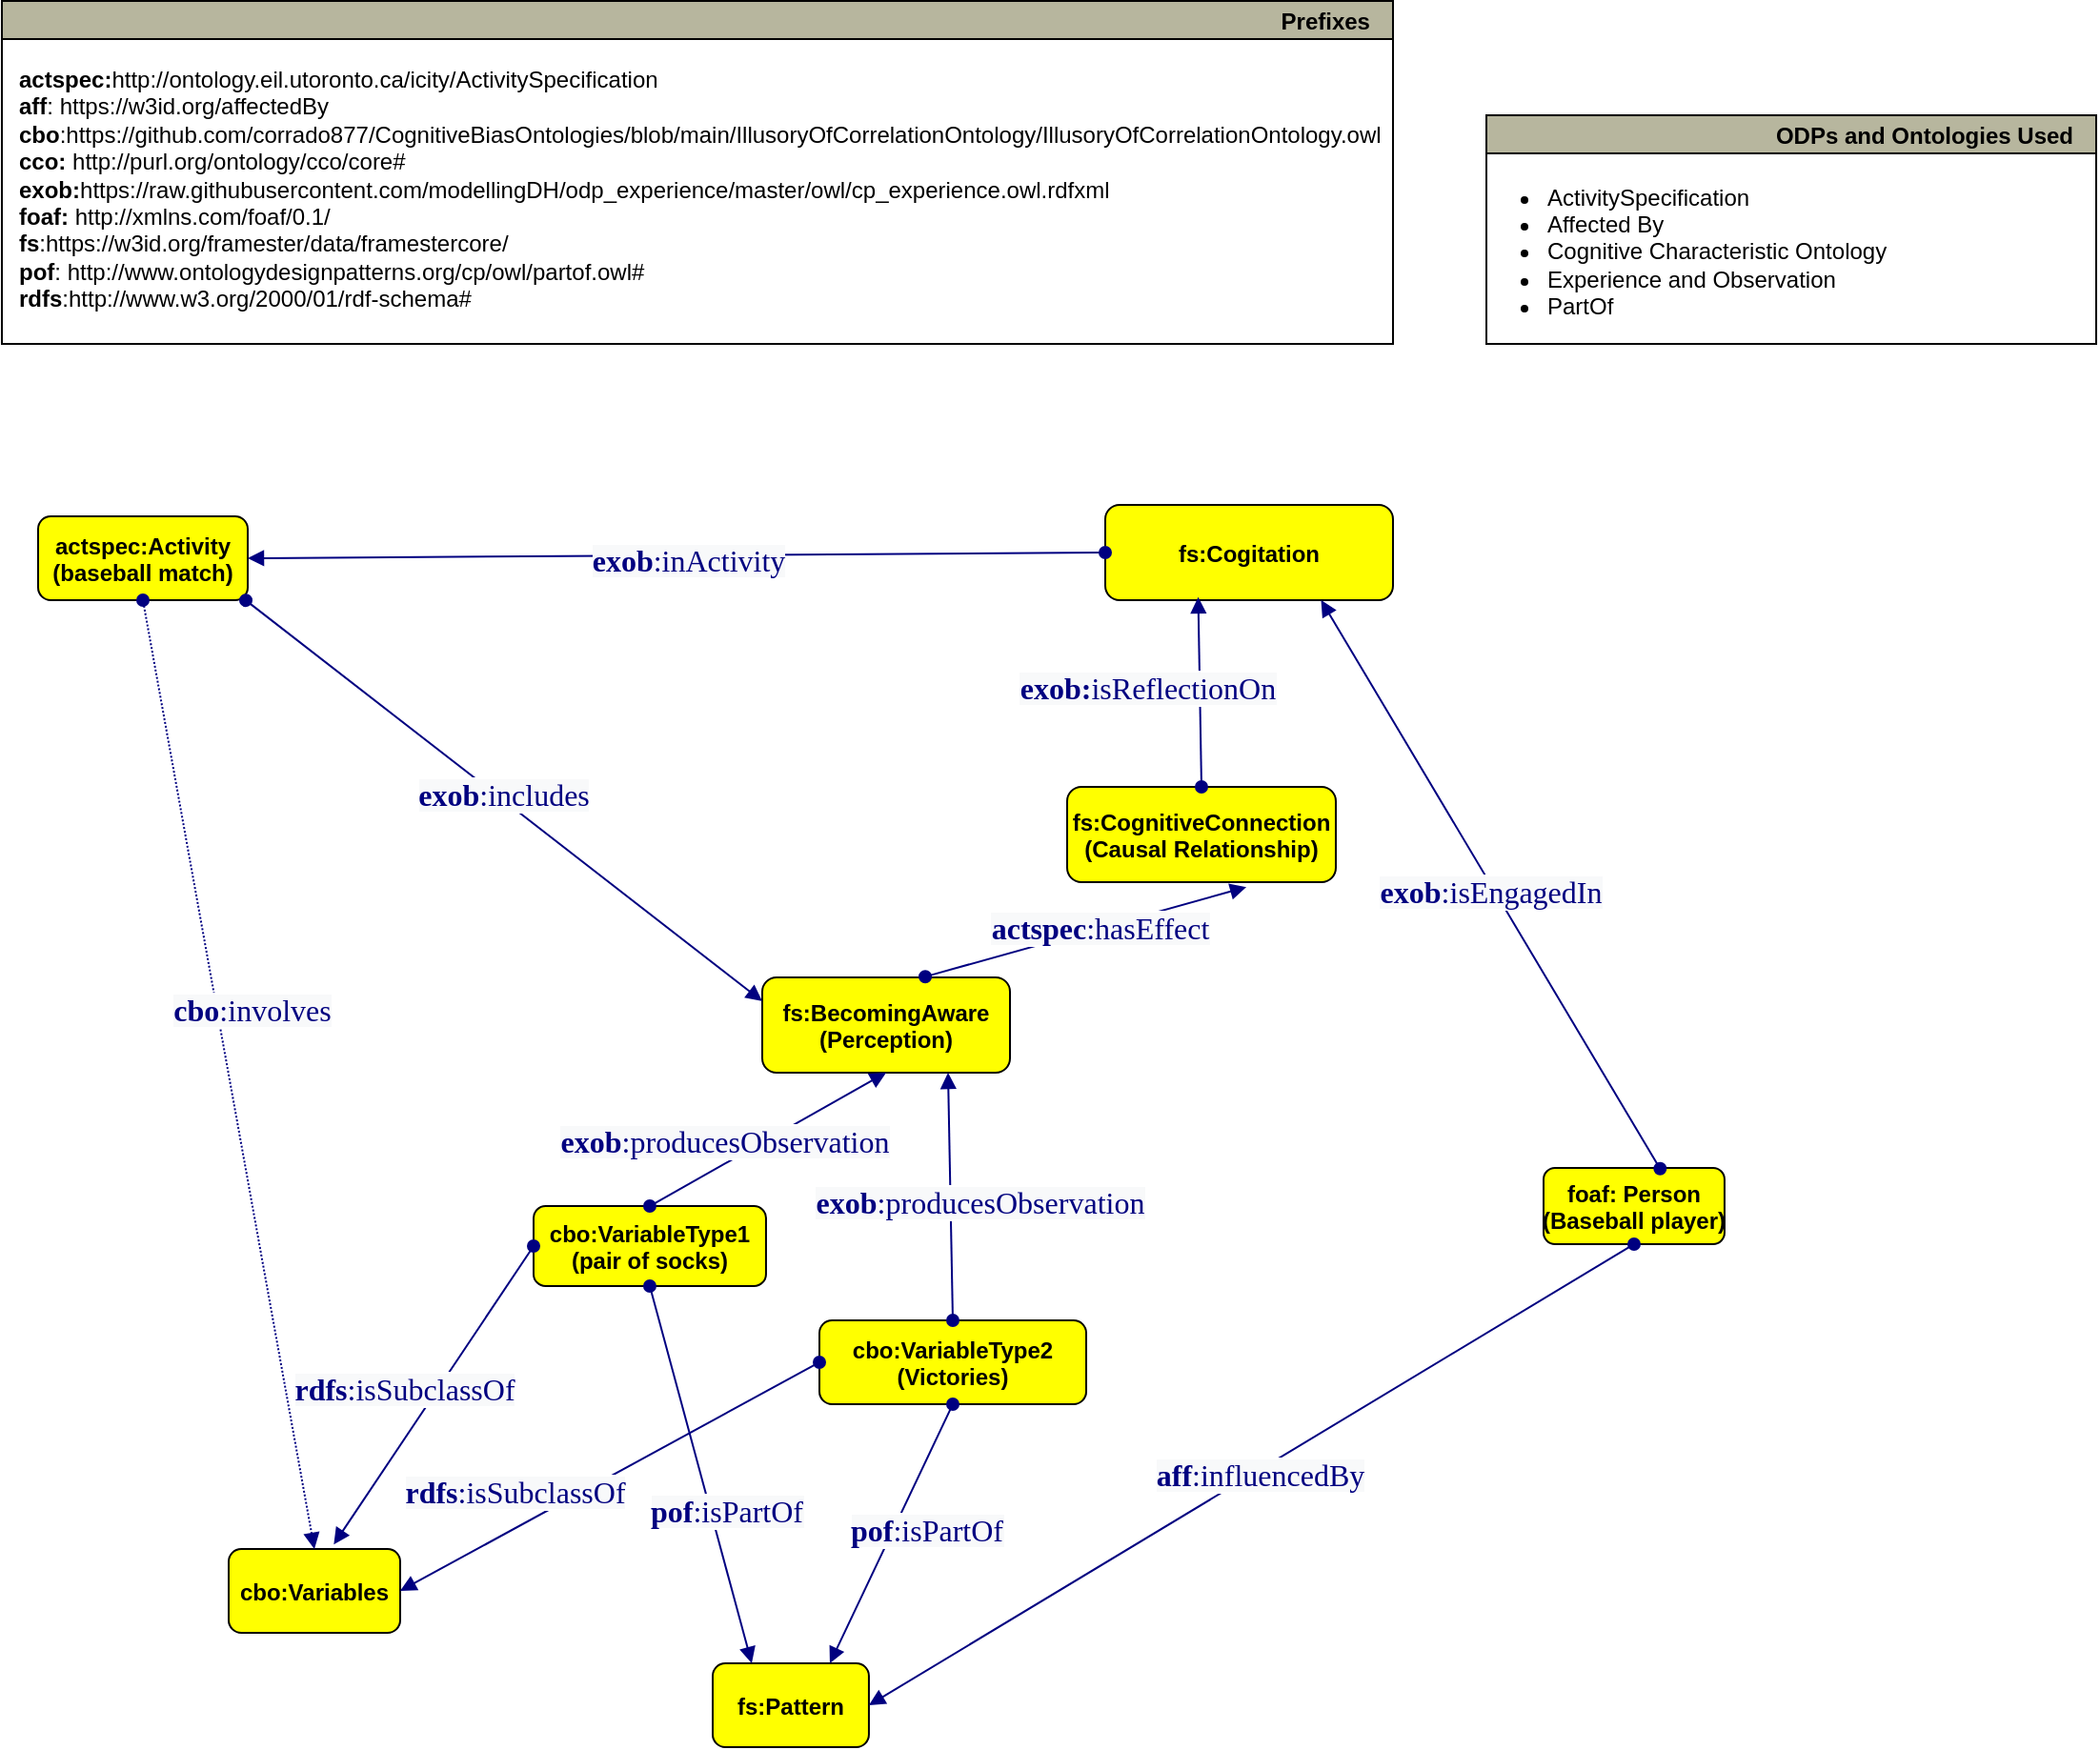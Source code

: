 <mxfile version="23.1.6" type="device" pages="2">
  <diagram name="Page-1" id="-fLFf6VWCrrQARrfAeSI">
    <mxGraphModel dx="1048" dy="-599" grid="1" gridSize="10" guides="1" tooltips="1" connect="1" arrows="1" fold="1" page="1" pageScale="1" pageWidth="827" pageHeight="1169" math="0" shadow="0">
      <root>
        <mxCell id="0" />
        <mxCell id="1" parent="0" />
        <mxCell id="PJ2OHNvS5VbOxw7RyGj3-4" value="foaf: Person&#xa;(Baseball player)" style="graphMlID=n4;shape=rect;rounded=1;arcsize=30;fillColor=#ffff00;strokeColor=#000000;strokeWidth=1.0;fontStyle=1" parent="1" vertex="1">
          <mxGeometry x="850" y="2000" width="94.97" height="40" as="geometry" />
        </mxCell>
        <mxCell id="PJ2OHNvS5VbOxw7RyGj3-5" value="fs:Cogitation" style="graphMlID=n4;shape=rect;rounded=1;arcsize=30;fillColor=#ffff00;strokeColor=#000000;strokeWidth=1.0;fontStyle=1" parent="1" vertex="1">
          <mxGeometry x="620" y="1652" width="150.99" height="50" as="geometry" />
        </mxCell>
        <mxCell id="PJ2OHNvS5VbOxw7RyGj3-9" value="actspec:Activity&#xa;(baseball match)" style="graphMlID=n4;shape=rect;rounded=1;arcsize=30;fillColor=#ffff00;strokeColor=#000000;strokeWidth=1.0;fontStyle=1" parent="1" vertex="1">
          <mxGeometry x="60" y="1658" width="110" height="44" as="geometry" />
        </mxCell>
        <mxCell id="PJ2OHNvS5VbOxw7RyGj3-12" value="cbo:Variables" style="graphMlID=n4;shape=rect;rounded=1;arcsize=30;fillColor=#ffff00;strokeColor=#000000;strokeWidth=1.0;fontStyle=1" parent="1" vertex="1">
          <mxGeometry x="160" y="2200" width="90" height="44" as="geometry" />
        </mxCell>
        <mxCell id="PJ2OHNvS5VbOxw7RyGj3-13" value="cbo:VariableType1&#xa;(pair of socks)" style="graphMlID=n4;shape=rect;rounded=1;arcsize=30;fillColor=#ffff00;strokeColor=#000000;strokeWidth=1.0;fontStyle=1" parent="1" vertex="1">
          <mxGeometry x="320" y="2020" width="121.97" height="42" as="geometry" />
        </mxCell>
        <mxCell id="PJ2OHNvS5VbOxw7RyGj3-27" value="fs:BecomingAware&#xa;(Perception)" style="graphMlID=n4;shape=rect;rounded=1;arcsize=30;fillColor=#ffff00;strokeColor=#000000;strokeWidth=1.0;fontStyle=1" parent="1" vertex="1">
          <mxGeometry x="440" y="1900" width="130" height="50" as="geometry" />
        </mxCell>
        <mxCell id="PJ2OHNvS5VbOxw7RyGj3-28" value="cbo:VariableType2&#xa;(Victories)" style="graphMlID=n4;shape=rect;rounded=1;arcsize=30;fillColor=#ffff00;strokeColor=#000000;strokeWidth=1.0;fontStyle=1" parent="1" vertex="1">
          <mxGeometry x="470" y="2080" width="140" height="44" as="geometry" />
        </mxCell>
        <mxCell id="PJ2OHNvS5VbOxw7RyGj3-43" style="edgeStyle=orthogonalEdgeStyle;rounded=0;orthogonalLoop=1;jettySize=auto;html=1;exitX=0;exitY=0.5;exitDx=0;exitDy=0;exitPerimeter=0;" parent="1" edge="1">
          <mxGeometry relative="1" as="geometry">
            <mxPoint x="460" y="2112" as="sourcePoint" />
            <mxPoint x="460" y="2112" as="targetPoint" />
          </mxGeometry>
        </mxCell>
        <mxCell id="PJ2OHNvS5VbOxw7RyGj3-53" value="fs:Pattern" style="graphMlID=n4;shape=rect;rounded=1;arcsize=30;fillColor=#ffff00;strokeColor=#000000;strokeWidth=1.0;fontStyle=1" parent="1" vertex="1">
          <mxGeometry x="414" y="2260" width="81.968" height="44" as="geometry" />
        </mxCell>
        <mxCell id="PJ2OHNvS5VbOxw7RyGj3-78" value="Prefixes" style="graphMlID=n0;shape=swimlane;startSize=20;fillColor=#b7b69e;strokeColor=#000000;strokeWidth=1.0;align=right;spacingRight=10;fontStyle=1" parent="1" vertex="1">
          <mxGeometry x="40.99" y="1387.5" width="730" height="180" as="geometry">
            <mxRectangle x="-550" y="110" width="100" height="30" as="alternateBounds" />
          </mxGeometry>
        </mxCell>
        <UserObject label="&lt;b style=&quot;border-color: var(--border-color);&quot;&gt;actspec:&lt;/b&gt;&lt;span style=&quot;border-color: var(--border-color);&quot;&gt;http://ontology.eil.utoronto.ca/icity/ActivitySpecification&lt;br&gt;&lt;b&gt;aff&lt;/b&gt;&lt;/span&gt;:&amp;nbsp;https://w3id.org/affectedBy&lt;br&gt;&lt;b&gt;cbo&lt;/b&gt;:https://github.com/corrado877/CognitiveBiasOntologies/blob/main/IllusoryOfCorrelationOntology/IllusoryOfCorrelationOntology.owl&lt;br&gt;&lt;b style=&quot;border-color: var(--border-color);&quot;&gt;cco:&amp;nbsp;&lt;/b&gt;http://purl.org/ontology/cco/core#&lt;br&gt;&lt;b&gt;exob:&lt;/b&gt;https://raw.githubusercontent.com/modellingDH/odp_experience/master/owl/cp_experience.owl.rdfxml&lt;br&gt;&lt;b style=&quot;border-color: var(--border-color);&quot;&gt;foaf:&amp;nbsp;&lt;/b&gt;&lt;span style=&quot;border-color: var(--border-color); background-color: initial;&quot;&gt;http://xmlns.com/foaf/0.1/&lt;br&gt;&lt;b style=&quot;border-color: var(--border-color);&quot;&gt;fs&lt;/b&gt;:https://w3id.org/framester/data/framestercore/&lt;br&gt;&lt;/span&gt;&lt;b style=&quot;border-color: var(--border-color);&quot;&gt;pof&lt;/b&gt;:&amp;nbsp;&lt;span style=&quot;border-color: var(--border-color); background-color: initial;&quot;&gt;http://www.ontologydesignpatterns.org/cp/owl/partof.owl#&lt;/span&gt;&lt;br&gt;&lt;b&gt;rdfs&lt;/b&gt;:http://www.w3.org/2000/01/rdf-schema#" link="http://www.w3.org/2000/01/rdf-schema#" id="PJ2OHNvS5VbOxw7RyGj3-79">
          <mxCell style="text;whiteSpace=wrap;html=1;" parent="PJ2OHNvS5VbOxw7RyGj3-78" vertex="1">
            <mxGeometry x="7.48" y="27.5" width="640" height="170" as="geometry" />
          </mxCell>
        </UserObject>
        <mxCell id="PJ2OHNvS5VbOxw7RyGj3-80" value="ODPs and Ontologies Used" style="graphMlID=n0;shape=swimlane;startSize=20;fillColor=#b7b69e;strokeColor=#000000;strokeWidth=1.0;align=right;spacingRight=10;fontStyle=1" parent="1" vertex="1">
          <mxGeometry x="820" y="1447.5" width="320" height="120" as="geometry" />
        </mxCell>
        <mxCell id="PJ2OHNvS5VbOxw7RyGj3-81" value="&lt;ul&gt;&lt;li style=&quot;border-color: var(--border-color);&quot;&gt;ActivitySpecification&lt;/li&gt;&lt;li&gt;Affected By&lt;/li&gt;&lt;li style=&quot;border-color: var(--border-color);&quot;&gt;Cognitive Characteristic Ontology&lt;/li&gt;&lt;li style=&quot;border-color: var(--border-color);&quot;&gt;Experience and Observation&lt;/li&gt;&lt;li&gt;PartOf&lt;/li&gt;&lt;/ul&gt;" style="text;html=1;strokeColor=none;fillColor=none;align=left;verticalAlign=middle;whiteSpace=wrap;rounded=0;" parent="PJ2OHNvS5VbOxw7RyGj3-80" vertex="1">
          <mxGeometry x="-10" width="270" height="142" as="geometry" />
        </mxCell>
        <mxCell id="ikoWrIgiM3WrPF_DwV5s-2" value="fs:CognitiveConnection&#xa;(Causal Relationship)" style="graphMlID=n4;shape=rect;rounded=1;arcsize=30;fillColor=#ffff00;strokeColor=#000000;strokeWidth=1.0;fontStyle=1" parent="1" vertex="1">
          <mxGeometry x="600" y="1800" width="140.99" height="50" as="geometry" />
        </mxCell>
        <mxCell id="ikoWrIgiM3WrPF_DwV5s-5" value="" style="graphMlID=e0;rounded=0;endArrow=block;strokeColor=#000080;strokeWidth=1.0;startArrow=oval;startFill=1;endFill=1;entryX=0.667;entryY=1.052;entryDx=0;entryDy=0;entryPerimeter=0;exitX=0.658;exitY=-0.008;exitDx=0;exitDy=0;exitPerimeter=0;" parent="1" source="PJ2OHNvS5VbOxw7RyGj3-27" target="ikoWrIgiM3WrPF_DwV5s-2" edge="1">
          <mxGeometry relative="1" as="geometry">
            <mxPoint x="511.99" y="1864.582" as="sourcePoint" />
            <mxPoint x="662.99" y="1864.5" as="targetPoint" />
          </mxGeometry>
        </mxCell>
        <mxCell id="ikoWrIgiM3WrPF_DwV5s-6" value="&lt;span style=&quot;color: rgb(0 , 0 , 128) ; font-family: &amp;quot;dialog&amp;quot; ; font-size: 16px ; background-color: rgb(248 , 249 , 250)&quot;&gt;&lt;b&gt;actspec&lt;/b&gt;:hasEffect&lt;/span&gt;" style="text;html=1;align=center;verticalAlign=middle;resizable=0;points=[];labelBackgroundColor=#ffffff;" parent="ikoWrIgiM3WrPF_DwV5s-5" vertex="1" connectable="0">
          <mxGeometry x="-0.017" y="2" relative="1" as="geometry">
            <mxPoint x="9" y="-1" as="offset" />
          </mxGeometry>
        </mxCell>
        <mxCell id="ikoWrIgiM3WrPF_DwV5s-9" value="" style="graphMlID=e0;rounded=0;endArrow=block;strokeColor=#000080;strokeWidth=1.0;startArrow=oval;startFill=1;endFill=1;exitX=0.5;exitY=0;exitDx=0;exitDy=0;entryX=0.323;entryY=0.968;entryDx=0;entryDy=0;entryPerimeter=0;" parent="1" source="ikoWrIgiM3WrPF_DwV5s-2" target="PJ2OHNvS5VbOxw7RyGj3-5" edge="1">
          <mxGeometry relative="1" as="geometry">
            <mxPoint x="270" y="1770.082" as="sourcePoint" />
            <mxPoint x="420" y="1780" as="targetPoint" />
          </mxGeometry>
        </mxCell>
        <mxCell id="ikoWrIgiM3WrPF_DwV5s-10" value="&lt;span style=&quot;color: rgb(0 , 0 , 128) ; font-family: &amp;quot;dialog&amp;quot; ; font-size: 16px ; background-color: rgb(248 , 249 , 250)&quot;&gt;&lt;b&gt;exob:&lt;/b&gt;isReflectionOn&lt;/span&gt;" style="text;html=1;align=center;verticalAlign=middle;resizable=0;points=[];labelBackgroundColor=#ffffff;" parent="ikoWrIgiM3WrPF_DwV5s-9" vertex="1" connectable="0">
          <mxGeometry x="-0.017" y="2" relative="1" as="geometry">
            <mxPoint x="-26" y="-3" as="offset" />
          </mxGeometry>
        </mxCell>
        <mxCell id="ikoWrIgiM3WrPF_DwV5s-17" value="" style="graphMlID=e0;rounded=0;endArrow=block;strokeColor=#000080;strokeWidth=1.0;startArrow=oval;startFill=1;endFill=1;entryX=1;entryY=0.5;entryDx=0;entryDy=0;exitX=0;exitY=0.5;exitDx=0;exitDy=0;" parent="1" source="PJ2OHNvS5VbOxw7RyGj3-5" target="PJ2OHNvS5VbOxw7RyGj3-9" edge="1">
          <mxGeometry relative="1" as="geometry">
            <mxPoint x="190" y="1590.082" as="sourcePoint" />
            <mxPoint x="341" y="1590" as="targetPoint" />
          </mxGeometry>
        </mxCell>
        <mxCell id="ikoWrIgiM3WrPF_DwV5s-18" value="&lt;span style=&quot;color: rgb(0 , 0 , 128) ; font-family: &amp;quot;dialog&amp;quot; ; font-size: 16px ; background-color: rgb(248 , 249 , 250)&quot;&gt;&lt;b&gt;exob&lt;/b&gt;:inActivity&lt;/span&gt;" style="text;html=1;align=center;verticalAlign=middle;resizable=0;points=[];labelBackgroundColor=#ffffff;rotation=0;" parent="ikoWrIgiM3WrPF_DwV5s-17" vertex="1" connectable="0">
          <mxGeometry x="-0.017" y="2" relative="1" as="geometry">
            <mxPoint x="2" as="offset" />
          </mxGeometry>
        </mxCell>
        <mxCell id="ikoWrIgiM3WrPF_DwV5s-25" value="" style="graphMlID=e0;rounded=0;endArrow=block;strokeColor=#000080;strokeWidth=1.0;startArrow=oval;startFill=1;endFill=1;entryX=0;entryY=0.25;entryDx=0;entryDy=0;" parent="1" target="PJ2OHNvS5VbOxw7RyGj3-27" edge="1">
          <mxGeometry relative="1" as="geometry">
            <mxPoint x="169" y="1702.082" as="sourcePoint" />
            <mxPoint x="320" y="1702" as="targetPoint" />
          </mxGeometry>
        </mxCell>
        <mxCell id="ikoWrIgiM3WrPF_DwV5s-26" value="&lt;font face=&quot;dialog&quot; color=&quot;#000080&quot;&gt;&lt;span style=&quot;font-size: 16px; background-color: rgb(248, 249, 250);&quot;&gt;&lt;b&gt;exob&lt;/b&gt;:includes&lt;/span&gt;&lt;/font&gt;" style="text;html=1;align=center;verticalAlign=middle;resizable=0;points=[];labelBackgroundColor=#ffffff;" parent="ikoWrIgiM3WrPF_DwV5s-25" vertex="1" connectable="0">
          <mxGeometry x="-0.017" y="2" relative="1" as="geometry">
            <mxPoint as="offset" />
          </mxGeometry>
        </mxCell>
        <mxCell id="ikoWrIgiM3WrPF_DwV5s-28" value="" style="graphMlID=e5;rounded=0;endArrow=block;strokeColor=#000080;dashed=1;dashPattern=1 1;strokeWidth=1.0;startArrow=oval;startFill=1;endFill=1;exitX=0.5;exitY=1;exitDx=0;exitDy=0;entryX=0.5;entryY=0;entryDx=0;entryDy=0;" parent="1" source="PJ2OHNvS5VbOxw7RyGj3-9" target="PJ2OHNvS5VbOxw7RyGj3-12" edge="1">
          <mxGeometry relative="1" as="geometry">
            <mxPoint x="10" y="1860" as="sourcePoint" />
            <mxPoint x="286" y="1860" as="targetPoint" />
          </mxGeometry>
        </mxCell>
        <mxCell id="ikoWrIgiM3WrPF_DwV5s-29" value="&lt;span style=&quot;color: rgb(0 , 0 , 128) ; font-family: &amp;quot;dialog&amp;quot; ; font-size: 16px ; background-color: rgb(248 , 249 , 250)&quot;&gt;&lt;b&gt;cbo&lt;/b&gt;:involves&lt;/span&gt;" style="text;html=1;align=center;verticalAlign=middle;resizable=0;points=[];labelBackgroundColor=#ffffff;" parent="ikoWrIgiM3WrPF_DwV5s-28" vertex="1" connectable="0">
          <mxGeometry x="-0.138" y="-3" relative="1" as="geometry">
            <mxPoint x="21" as="offset" />
          </mxGeometry>
        </mxCell>
        <mxCell id="ikoWrIgiM3WrPF_DwV5s-32" value="" style="graphMlID=e0;rounded=0;endArrow=block;strokeColor=#000080;strokeWidth=1.0;startArrow=oval;startFill=1;endFill=1;entryX=0.5;entryY=1;entryDx=0;entryDy=0;exitX=0.5;exitY=0;exitDx=0;exitDy=0;" parent="1" source="PJ2OHNvS5VbOxw7RyGj3-13" target="PJ2OHNvS5VbOxw7RyGj3-27" edge="1">
          <mxGeometry relative="1" as="geometry">
            <mxPoint x="-190" y="2120.082" as="sourcePoint" />
            <mxPoint x="60" y="2120" as="targetPoint" />
          </mxGeometry>
        </mxCell>
        <mxCell id="ikoWrIgiM3WrPF_DwV5s-33" value="&lt;span style=&quot;color: rgb(0 , 0 , 128) ; font-family: &amp;quot;dialog&amp;quot; ; font-size: 16px ; background-color: rgb(248 , 249 , 250)&quot;&gt;&lt;b&gt;exob&lt;/b&gt;:producesObservation&lt;/span&gt;" style="text;html=1;align=center;verticalAlign=middle;resizable=0;points=[];labelBackgroundColor=#ffffff;" parent="ikoWrIgiM3WrPF_DwV5s-32" vertex="1" connectable="0">
          <mxGeometry x="-0.017" y="2" relative="1" as="geometry">
            <mxPoint x="-21" y="2" as="offset" />
          </mxGeometry>
        </mxCell>
        <mxCell id="ikoWrIgiM3WrPF_DwV5s-34" value="" style="graphMlID=e0;rounded=0;endArrow=block;strokeColor=#000080;strokeWidth=1.0;startArrow=oval;startFill=1;endFill=1;entryX=0.75;entryY=1;entryDx=0;entryDy=0;exitX=0.5;exitY=0;exitDx=0;exitDy=0;" parent="1" source="PJ2OHNvS5VbOxw7RyGj3-28" target="PJ2OHNvS5VbOxw7RyGj3-27" edge="1">
          <mxGeometry relative="1" as="geometry">
            <mxPoint x="580" y="1950" as="sourcePoint" />
            <mxPoint x="655" y="1822" as="targetPoint" />
          </mxGeometry>
        </mxCell>
        <mxCell id="ikoWrIgiM3WrPF_DwV5s-35" value="&lt;span style=&quot;color: rgb(0 , 0 , 128) ; font-family: &amp;quot;dialog&amp;quot; ; font-size: 16px ; background-color: rgb(248 , 249 , 250)&quot;&gt;&lt;b&gt;exob&lt;/b&gt;:producesObservation&lt;/span&gt;" style="text;html=1;align=center;verticalAlign=middle;resizable=0;points=[];labelBackgroundColor=#ffffff;" parent="ikoWrIgiM3WrPF_DwV5s-34" vertex="1" connectable="0">
          <mxGeometry x="-0.017" y="2" relative="1" as="geometry">
            <mxPoint x="17" y="2" as="offset" />
          </mxGeometry>
        </mxCell>
        <mxCell id="ikoWrIgiM3WrPF_DwV5s-36" value="" style="graphMlID=e0;rounded=0;endArrow=block;strokeColor=#000080;strokeWidth=1.0;startArrow=oval;startFill=1;endFill=1;entryX=0.613;entryY=-0.055;entryDx=0;entryDy=0;exitX=0;exitY=0.5;exitDx=0;exitDy=0;entryPerimeter=0;" parent="1" source="PJ2OHNvS5VbOxw7RyGj3-13" target="PJ2OHNvS5VbOxw7RyGj3-12" edge="1">
          <mxGeometry relative="1" as="geometry">
            <mxPoint x="392.384" y="2062.396" as="sourcePoint" />
            <mxPoint x="240.0" y="2100" as="targetPoint" />
          </mxGeometry>
        </mxCell>
        <mxCell id="ikoWrIgiM3WrPF_DwV5s-37" value="&lt;span style=&quot;color: rgb(0 , 0 , 128) ; font-family: &amp;quot;dialog&amp;quot; ; font-size: 16px ; background-color: rgb(248 , 249 , 250)&quot;&gt;&lt;b&gt;rdfs&lt;/b&gt;:isSubclassOf&lt;/span&gt;" style="text;html=1;align=center;verticalAlign=middle;resizable=0;points=[];labelBackgroundColor=#ffffff;" parent="ikoWrIgiM3WrPF_DwV5s-36" vertex="1" connectable="0">
          <mxGeometry x="-0.017" y="2" relative="1" as="geometry">
            <mxPoint x="-18" y="-3" as="offset" />
          </mxGeometry>
        </mxCell>
        <mxCell id="ikoWrIgiM3WrPF_DwV5s-40" value="" style="graphMlID=e0;rounded=0;endArrow=block;strokeColor=#000080;strokeWidth=1.0;startArrow=oval;startFill=1;endFill=1;exitX=0;exitY=0.5;exitDx=0;exitDy=0;entryX=1;entryY=0.5;entryDx=0;entryDy=0;" parent="1" source="PJ2OHNvS5VbOxw7RyGj3-28" target="PJ2OHNvS5VbOxw7RyGj3-12" edge="1">
          <mxGeometry relative="1" as="geometry">
            <mxPoint x="130" y="2200" as="sourcePoint" />
            <mxPoint x="250" y="2130" as="targetPoint" />
          </mxGeometry>
        </mxCell>
        <mxCell id="ikoWrIgiM3WrPF_DwV5s-41" value="&lt;span style=&quot;color: rgb(0 , 0 , 128) ; font-family: &amp;quot;dialog&amp;quot; ; font-size: 16px ; background-color: rgb(248 , 249 , 250)&quot;&gt;&lt;b&gt;rdfs&lt;/b&gt;:isSubclassOf&lt;/span&gt;" style="text;html=1;align=center;verticalAlign=middle;resizable=0;points=[];labelBackgroundColor=#ffffff;" parent="ikoWrIgiM3WrPF_DwV5s-40" vertex="1" connectable="0">
          <mxGeometry x="-0.017" y="2" relative="1" as="geometry">
            <mxPoint x="-53" y="7" as="offset" />
          </mxGeometry>
        </mxCell>
        <mxCell id="ikoWrIgiM3WrPF_DwV5s-42" value="" style="graphMlID=e0;rounded=0;endArrow=block;strokeColor=#000080;strokeWidth=1.0;startArrow=oval;startFill=1;endFill=1;exitX=0.5;exitY=1;exitDx=0;exitDy=0;entryX=0.25;entryY=0;entryDx=0;entryDy=0;" parent="1" source="PJ2OHNvS5VbOxw7RyGj3-13" target="PJ2OHNvS5VbOxw7RyGj3-53" edge="1">
          <mxGeometry relative="1" as="geometry">
            <mxPoint x="130" y="2150.082" as="sourcePoint" />
            <mxPoint x="281" y="2150" as="targetPoint" />
          </mxGeometry>
        </mxCell>
        <mxCell id="ikoWrIgiM3WrPF_DwV5s-43" value="&lt;span style=&quot;color: rgb(0 , 0 , 128) ; font-family: &amp;quot;dialog&amp;quot; ; font-size: 16px ; background-color: rgb(248 , 249 , 250)&quot;&gt;&lt;b&gt;pof&lt;/b&gt;:isPartOf&lt;/span&gt;" style="text;html=1;align=center;verticalAlign=middle;resizable=0;points=[];labelBackgroundColor=#ffffff;" parent="ikoWrIgiM3WrPF_DwV5s-42" vertex="1" connectable="0">
          <mxGeometry x="-0.017" y="2" relative="1" as="geometry">
            <mxPoint x="11" y="21" as="offset" />
          </mxGeometry>
        </mxCell>
        <mxCell id="ikoWrIgiM3WrPF_DwV5s-44" value="" style="graphMlID=e0;rounded=0;endArrow=block;strokeColor=#000080;strokeWidth=1.0;startArrow=oval;startFill=1;endFill=1;exitX=0.5;exitY=1;exitDx=0;exitDy=0;entryX=0.75;entryY=0;entryDx=0;entryDy=0;" parent="1" source="PJ2OHNvS5VbOxw7RyGj3-28" target="PJ2OHNvS5VbOxw7RyGj3-53" edge="1">
          <mxGeometry relative="1" as="geometry">
            <mxPoint x="490" y="2110.082" as="sourcePoint" />
            <mxPoint x="641" y="2110" as="targetPoint" />
          </mxGeometry>
        </mxCell>
        <mxCell id="ikoWrIgiM3WrPF_DwV5s-45" value="&lt;span style=&quot;color: rgb(0 , 0 , 128) ; font-family: &amp;quot;dialog&amp;quot; ; font-size: 16px ; background-color: rgb(248 , 249 , 250)&quot;&gt;&lt;b&gt;pof&lt;/b&gt;:isPartOf&lt;/span&gt;" style="text;html=1;align=center;verticalAlign=middle;resizable=0;points=[];labelBackgroundColor=#ffffff;" parent="ikoWrIgiM3WrPF_DwV5s-44" vertex="1" connectable="0">
          <mxGeometry x="-0.017" y="2" relative="1" as="geometry">
            <mxPoint x="16" y="-2" as="offset" />
          </mxGeometry>
        </mxCell>
        <mxCell id="ikoWrIgiM3WrPF_DwV5s-50" value="" style="graphMlID=e0;rounded=0;endArrow=block;strokeColor=#000080;strokeWidth=1.0;startArrow=oval;startFill=1;endFill=1;exitX=0.5;exitY=1;exitDx=0;exitDy=0;entryX=1;entryY=0.5;entryDx=0;entryDy=0;" parent="1" source="PJ2OHNvS5VbOxw7RyGj3-4" target="PJ2OHNvS5VbOxw7RyGj3-53" edge="1">
          <mxGeometry relative="1" as="geometry">
            <mxPoint x="660" y="2110.082" as="sourcePoint" />
            <mxPoint x="811" y="2110" as="targetPoint" />
          </mxGeometry>
        </mxCell>
        <mxCell id="ikoWrIgiM3WrPF_DwV5s-51" value="&lt;span style=&quot;color: rgb(0 , 0 , 128) ; font-family: &amp;quot;dialog&amp;quot; ; font-size: 16px ; background-color: rgb(248 , 249 , 250)&quot;&gt;&lt;b&gt;aff&lt;/b&gt;:influencedBy&lt;/span&gt;" style="text;html=1;align=center;verticalAlign=middle;resizable=0;points=[];labelBackgroundColor=#ffffff;" parent="ikoWrIgiM3WrPF_DwV5s-50" vertex="1" connectable="0">
          <mxGeometry x="-0.017" y="2" relative="1" as="geometry">
            <mxPoint as="offset" />
          </mxGeometry>
        </mxCell>
        <mxCell id="awCOGKKLa5WKDD97ksCb-4" value="" style="graphMlID=e0;rounded=0;endArrow=block;strokeColor=#000080;strokeWidth=1.0;startArrow=oval;startFill=1;endFill=1;exitX=0.644;exitY=0.01;exitDx=0;exitDy=0;exitPerimeter=0;entryX=0.75;entryY=1;entryDx=0;entryDy=0;" edge="1" parent="1" source="PJ2OHNvS5VbOxw7RyGj3-4" target="PJ2OHNvS5VbOxw7RyGj3-5">
          <mxGeometry relative="1" as="geometry">
            <mxPoint x="809.5" y="1840.082" as="sourcePoint" />
            <mxPoint x="960.5" y="1840" as="targetPoint" />
          </mxGeometry>
        </mxCell>
        <mxCell id="awCOGKKLa5WKDD97ksCb-5" value="&lt;span style=&quot;color: rgb(0 , 0 , 128) ; font-family: &amp;quot;dialog&amp;quot; ; font-size: 16px ; background-color: rgb(248 , 249 , 250)&quot;&gt;&lt;b&gt;exob&lt;/b&gt;:isEngagedIn&lt;/span&gt;" style="text;html=1;align=center;verticalAlign=middle;resizable=0;points=[];labelBackgroundColor=#ffffff;" vertex="1" connectable="0" parent="awCOGKKLa5WKDD97ksCb-4">
          <mxGeometry x="-0.017" y="2" relative="1" as="geometry">
            <mxPoint as="offset" />
          </mxGeometry>
        </mxCell>
      </root>
    </mxGraphModel>
  </diagram>
  <diagram id="-3Zt9A3ZeCrZTxAkQaS9" name="Page-2">
    <mxGraphModel dx="1050" dy="569" grid="1" gridSize="10" guides="1" tooltips="1" connect="1" arrows="1" fold="1" page="1" pageScale="1" pageWidth="827" pageHeight="1169" math="0" shadow="0">
      <root>
        <mxCell id="0" />
        <mxCell id="1" parent="0" />
        <mxCell id="D8hbgi8-UUDIC6GnHbRW-1" style="edgeStyle=orthogonalEdgeStyle;rounded=0;orthogonalLoop=1;jettySize=auto;html=1;exitX=0;exitY=1;exitDx=0;exitDy=0;" edge="1" parent="1" source="D8hbgi8-UUDIC6GnHbRW-3" target="D8hbgi8-UUDIC6GnHbRW-13">
          <mxGeometry relative="1" as="geometry" />
        </mxCell>
        <mxCell id="D8hbgi8-UUDIC6GnHbRW-2" value="&lt;b&gt;rdfs&lt;/b&gt;:sublcalssOf" style="edgeLabel;html=1;align=center;verticalAlign=middle;resizable=0;points=[];" vertex="1" connectable="0" parent="D8hbgi8-UUDIC6GnHbRW-1">
          <mxGeometry x="-0.051" relative="1" as="geometry">
            <mxPoint as="offset" />
          </mxGeometry>
        </mxCell>
        <mxCell id="D8hbgi8-UUDIC6GnHbRW-3" value="cnc:Variable(s)" style="graphMlID=n4;shape=rect;rounded=1;arcsize=30;fillColor=#ffff00;strokeColor=#000000;strokeWidth=1.0;fontStyle=1" vertex="1" parent="1">
          <mxGeometry x="610" y="270" width="91.97" height="44" as="geometry" />
        </mxCell>
        <mxCell id="D8hbgi8-UUDIC6GnHbRW-4" style="edgeStyle=orthogonalEdgeStyle;rounded=0;orthogonalLoop=1;jettySize=auto;html=1;entryX=0.5;entryY=1;entryDx=0;entryDy=0;" edge="1" parent="1" source="D8hbgi8-UUDIC6GnHbRW-8" target="D8hbgi8-UUDIC6GnHbRW-21">
          <mxGeometry relative="1" as="geometry" />
        </mxCell>
        <mxCell id="D8hbgi8-UUDIC6GnHbRW-5" value="&lt;b&gt;cco&lt;/b&gt;:has_belief" style="edgeLabel;html=1;align=center;verticalAlign=middle;resizable=0;points=[];" vertex="1" connectable="0" parent="D8hbgi8-UUDIC6GnHbRW-4">
          <mxGeometry x="-0.118" y="1" relative="1" as="geometry">
            <mxPoint as="offset" />
          </mxGeometry>
        </mxCell>
        <mxCell id="D8hbgi8-UUDIC6GnHbRW-6" style="edgeStyle=orthogonalEdgeStyle;rounded=0;orthogonalLoop=1;jettySize=auto;html=1;exitX=1;exitY=0.5;exitDx=0;exitDy=0;entryX=0.5;entryY=1;entryDx=0;entryDy=0;" edge="1" parent="1" source="D8hbgi8-UUDIC6GnHbRW-8" target="D8hbgi8-UUDIC6GnHbRW-16">
          <mxGeometry relative="1" as="geometry" />
        </mxCell>
        <mxCell id="D8hbgi8-UUDIC6GnHbRW-7" value="&lt;b style=&quot;border-color: var(--border-color);&quot;&gt;ioc&lt;/b&gt;:has_perception" style="edgeLabel;html=1;align=center;verticalAlign=middle;resizable=0;points=[];" vertex="1" connectable="0" parent="D8hbgi8-UUDIC6GnHbRW-6">
          <mxGeometry x="0.112" y="-1" relative="1" as="geometry">
            <mxPoint as="offset" />
          </mxGeometry>
        </mxCell>
        <mxCell id="D8hbgi8-UUDIC6GnHbRW-8" value="foaf: Person&#xa;(Baseball Player)" style="graphMlID=n4;shape=rect;rounded=1;arcsize=30;fillColor=#ffff00;strokeColor=#000000;strokeWidth=1.0;fontStyle=1" vertex="1" parent="1">
          <mxGeometry x="588.01" y="780" width="94.97" height="40" as="geometry" />
        </mxCell>
        <mxCell id="D8hbgi8-UUDIC6GnHbRW-9" style="edgeStyle=orthogonalEdgeStyle;rounded=0;orthogonalLoop=1;jettySize=auto;html=1;exitX=0.25;exitY=0;exitDx=0;exitDy=0;entryX=0.75;entryY=1;entryDx=0;entryDy=0;" edge="1" parent="1" source="D8hbgi8-UUDIC6GnHbRW-21" target="D8hbgi8-UUDIC6GnHbRW-13">
          <mxGeometry relative="1" as="geometry" />
        </mxCell>
        <mxCell id="D8hbgi8-UUDIC6GnHbRW-10" value="&lt;b style=&quot;border-color: var(--border-color);&quot;&gt;rel:&lt;/b&gt;involves" style="edgeLabel;html=1;align=center;verticalAlign=middle;resizable=0;points=[];" vertex="1" connectable="0" parent="D8hbgi8-UUDIC6GnHbRW-9">
          <mxGeometry x="-0.117" y="4" relative="1" as="geometry">
            <mxPoint x="-13" as="offset" />
          </mxGeometry>
        </mxCell>
        <mxCell id="D8hbgi8-UUDIC6GnHbRW-11" style="edgeStyle=orthogonalEdgeStyle;rounded=0;orthogonalLoop=1;jettySize=auto;html=1;exitX=0;exitY=0.5;exitDx=0;exitDy=0;entryX=0;entryY=0.75;entryDx=0;entryDy=0;" edge="1" parent="1" source="D8hbgi8-UUDIC6GnHbRW-13" target="D8hbgi8-UUDIC6GnHbRW-24">
          <mxGeometry relative="1" as="geometry" />
        </mxCell>
        <mxCell id="D8hbgi8-UUDIC6GnHbRW-12" value="&lt;b style=&quot;border-color: var(--border-color); background-color: rgb(251, 251, 251);&quot;&gt;pof:&lt;/b&gt;isPartOf" style="edgeLabel;html=1;align=center;verticalAlign=middle;resizable=0;points=[];" vertex="1" connectable="0" parent="D8hbgi8-UUDIC6GnHbRW-11">
          <mxGeometry x="-0.224" y="1" relative="1" as="geometry">
            <mxPoint as="offset" />
          </mxGeometry>
        </mxCell>
        <mxCell id="D8hbgi8-UUDIC6GnHbRW-13" value="cnc:Var_type_1" style="graphMlID=n4;shape=rect;rounded=1;arcsize=30;fillColor=#ffff00;strokeColor=#000000;strokeWidth=1.0;fontStyle=1" vertex="1" parent="1">
          <mxGeometry x="450" y="440" width="91.97" height="44" as="geometry" />
        </mxCell>
        <mxCell id="D8hbgi8-UUDIC6GnHbRW-14" style="edgeStyle=orthogonalEdgeStyle;rounded=0;orthogonalLoop=1;jettySize=auto;html=1;exitX=1;exitY=0.5;exitDx=0;exitDy=0;entryX=1;entryY=0.75;entryDx=0;entryDy=0;" edge="1" parent="1" source="D8hbgi8-UUDIC6GnHbRW-16" target="D8hbgi8-UUDIC6GnHbRW-24">
          <mxGeometry relative="1" as="geometry" />
        </mxCell>
        <mxCell id="D8hbgi8-UUDIC6GnHbRW-15" value="&lt;b style=&quot;border-color: var(--border-color); background-color: rgb(251, 251, 251);&quot;&gt;pof:&lt;/b&gt;isPartOf" style="edgeLabel;html=1;align=center;verticalAlign=middle;resizable=0;points=[];" vertex="1" connectable="0" parent="D8hbgi8-UUDIC6GnHbRW-14">
          <mxGeometry x="-0.189" relative="1" as="geometry">
            <mxPoint as="offset" />
          </mxGeometry>
        </mxCell>
        <mxCell id="D8hbgi8-UUDIC6GnHbRW-16" value="cnc:Var_type_2" style="graphMlID=n4;shape=rect;rounded=1;arcsize=30;fillColor=#ffff00;strokeColor=#000000;strokeWidth=1.0;fontStyle=1" vertex="1" parent="1">
          <mxGeometry x="730" y="450" width="91.97" height="44" as="geometry" />
        </mxCell>
        <mxCell id="D8hbgi8-UUDIC6GnHbRW-17" style="edgeStyle=orthogonalEdgeStyle;rounded=0;orthogonalLoop=1;jettySize=auto;html=1;exitX=1;exitY=1;exitDx=0;exitDy=0;entryX=0.61;entryY=0.014;entryDx=0;entryDy=0;entryPerimeter=0;" edge="1" parent="1" source="D8hbgi8-UUDIC6GnHbRW-3" target="D8hbgi8-UUDIC6GnHbRW-16">
          <mxGeometry relative="1" as="geometry" />
        </mxCell>
        <mxCell id="D8hbgi8-UUDIC6GnHbRW-18" value="&lt;b&gt;rdfs&lt;/b&gt;:subclassOf" style="edgeLabel;html=1;align=center;verticalAlign=middle;resizable=0;points=[];" vertex="1" connectable="0" parent="D8hbgi8-UUDIC6GnHbRW-17">
          <mxGeometry x="-0.058" y="1" relative="1" as="geometry">
            <mxPoint as="offset" />
          </mxGeometry>
        </mxCell>
        <mxCell id="D8hbgi8-UUDIC6GnHbRW-19" style="edgeStyle=orthogonalEdgeStyle;rounded=0;orthogonalLoop=1;jettySize=auto;html=1;exitX=0.75;exitY=0;exitDx=0;exitDy=0;entryX=0.25;entryY=1;entryDx=0;entryDy=0;" edge="1" parent="1" source="D8hbgi8-UUDIC6GnHbRW-21" target="D8hbgi8-UUDIC6GnHbRW-16">
          <mxGeometry relative="1" as="geometry" />
        </mxCell>
        <mxCell id="D8hbgi8-UUDIC6GnHbRW-20" value="&lt;b style=&quot;border-color: var(--border-color);&quot;&gt;rel:&lt;/b&gt;involves" style="edgeLabel;html=1;align=center;verticalAlign=middle;resizable=0;points=[];" vertex="1" connectable="0" parent="D8hbgi8-UUDIC6GnHbRW-19">
          <mxGeometry x="-0.09" y="3" relative="1" as="geometry">
            <mxPoint as="offset" />
          </mxGeometry>
        </mxCell>
        <mxCell id="D8hbgi8-UUDIC6GnHbRW-21" value="fs:CognitiveCorrelation" style="graphMlID=n4;shape=rect;rounded=1;arcsize=30;fillColor=#ffff00;strokeColor=#000000;strokeWidth=1.0;fontStyle=1" vertex="1" parent="1">
          <mxGeometry x="570" y="600" width="130.99" height="50" as="geometry" />
        </mxCell>
        <mxCell id="D8hbgi8-UUDIC6GnHbRW-22" style="edgeStyle=orthogonalEdgeStyle;rounded=0;orthogonalLoop=1;jettySize=auto;html=1;exitX=0;exitY=0.5;exitDx=0;exitDy=0;entryX=0.366;entryY=0.909;entryDx=0;entryDy=0;entryPerimeter=0;" edge="1" parent="1" source="D8hbgi8-UUDIC6GnHbRW-8" target="D8hbgi8-UUDIC6GnHbRW-13">
          <mxGeometry relative="1" as="geometry" />
        </mxCell>
        <mxCell id="D8hbgi8-UUDIC6GnHbRW-23" value="&lt;b&gt;ioc&lt;/b&gt;:has_perception" style="edgeLabel;html=1;align=center;verticalAlign=middle;resizable=0;points=[];" vertex="1" connectable="0" parent="D8hbgi8-UUDIC6GnHbRW-22">
          <mxGeometry x="0.138" y="-1" relative="1" as="geometry">
            <mxPoint as="offset" />
          </mxGeometry>
        </mxCell>
        <mxCell id="D8hbgi8-UUDIC6GnHbRW-24" value="fs:Pattern" style="graphMlID=n4;shape=rect;rounded=1;arcsize=30;fillColor=#ffff00;strokeColor=#000000;strokeWidth=1.0;fontStyle=1" vertex="1" parent="1">
          <mxGeometry x="601.01" y="910" width="81.968" height="44" as="geometry" />
        </mxCell>
        <mxCell id="D8hbgi8-UUDIC6GnHbRW-25" style="edgeStyle=orthogonalEdgeStyle;rounded=0;orthogonalLoop=1;jettySize=auto;html=1;exitX=0.5;exitY=1;exitDx=0;exitDy=0;entryX=0.417;entryY=0.005;entryDx=0;entryDy=0;entryPerimeter=0;" edge="1" parent="1" source="D8hbgi8-UUDIC6GnHbRW-8" target="D8hbgi8-UUDIC6GnHbRW-24">
          <mxGeometry relative="1" as="geometry" />
        </mxCell>
        <mxCell id="D8hbgi8-UUDIC6GnHbRW-26" value="&lt;b&gt;aff&lt;/b&gt;:influencedBy" style="edgeLabel;html=1;align=center;verticalAlign=middle;resizable=0;points=[];" vertex="1" connectable="0" parent="D8hbgi8-UUDIC6GnHbRW-25">
          <mxGeometry x="0.015" y="1" relative="1" as="geometry">
            <mxPoint as="offset" />
          </mxGeometry>
        </mxCell>
        <mxCell id="dmFsNqCsW0_3sCjQv4Hg-1" value="Prefixes" style="graphMlID=n0;shape=swimlane;startSize=20;fillColor=#b7b69e;strokeColor=#000000;strokeWidth=1.0;align=right;spacingRight=10;fontStyle=1" vertex="1" parent="1">
          <mxGeometry x="870" y="210" width="620" height="171" as="geometry">
            <mxRectangle x="-550" y="110" width="100" height="30" as="alternateBounds" />
          </mxGeometry>
        </mxCell>
        <UserObject label="&lt;span style=&quot;border-color: var(--border-color);&quot;&gt;&lt;br&gt;&lt;b&gt;aff&lt;/b&gt;&lt;/span&gt;:&amp;nbsp;https://w3id.org/affectedBy&lt;br&gt;&lt;b style=&quot;border-color: var(--border-color);&quot;&gt;cco:&amp;nbsp;&lt;/b&gt;http://purl.org/ontology/cco/core#&lt;br&gt;&lt;b&gt;cnc&lt;/b&gt;:http://etna.istc.cnr.it/framester2/conceptnet/5.7.0&lt;br&gt;&lt;b&gt;exob:&lt;/b&gt;https://raw.githubusercontent.com/modellingDH/odp_experience/master/owl/cp_experience.owl.rdfxml&lt;br&gt;&lt;b style=&quot;border-color: var(--border-color);&quot;&gt;foaf:&amp;nbsp;&lt;/b&gt;&lt;span style=&quot;border-color: var(--border-color); background-color: initial;&quot;&gt;http://xmlns.com/foaf/0.1/&lt;br&gt;&lt;b style=&quot;border-color: var(--border-color);&quot;&gt;fs&lt;/b&gt;:https://w3id.org/framester/data/framestercore/&lt;br&gt;&lt;/span&gt;&lt;b style=&quot;border-color: var(--border-color);&quot;&gt;pof&lt;/b&gt;:&amp;nbsp;&lt;span style=&quot;border-color: var(--border-color); background-color: initial;&quot;&gt;http://www.ontologydesignpatterns.org/cp/owl/partof.owl#&lt;/span&gt;&lt;br&gt;&lt;b&gt;rdfs&lt;/b&gt;:http://www.w3.org/2000/01/rdf-schema#&lt;br&gt;&lt;b&gt;rel:&lt;/b&gt;https://curate.nd.edu/downloads/9p29086355b" link="http://www.w3.org/2000/01/rdf-schema#" id="dmFsNqCsW0_3sCjQv4Hg-2">
          <mxCell style="text;whiteSpace=wrap;html=1;" vertex="1" parent="dmFsNqCsW0_3sCjQv4Hg-1">
            <mxGeometry x="10" y="10" width="640" height="170" as="geometry" />
          </mxCell>
        </UserObject>
        <mxCell id="tDCLLq0YOHy6wpMTNA1y-1" value="ODPs and Ontologies Used" style="graphMlID=n0;shape=swimlane;startSize=20;fillColor=#b7b69e;strokeColor=#000000;strokeWidth=1.0;align=right;spacingRight=10;fontStyle=1" vertex="1" parent="1">
          <mxGeometry x="910" y="440" width="320" height="120" as="geometry" />
        </mxCell>
        <mxCell id="tDCLLq0YOHy6wpMTNA1y-2" value="&lt;div&gt;&lt;br&gt;&lt;/div&gt;&lt;ul&gt;&lt;li&gt;Affected By&lt;/li&gt;&lt;li style=&quot;border-color: var(--border-color);&quot;&gt;Cognitive Characteristic Ontology&lt;/li&gt;&lt;li style=&quot;border-color: var(--border-color);&quot;&gt;Experience and Observation&lt;/li&gt;&lt;li&gt;PartOf&lt;/li&gt;&lt;li&gt;Relative Relationship&lt;/li&gt;&lt;/ul&gt;" style="text;html=1;strokeColor=none;fillColor=none;align=left;verticalAlign=middle;whiteSpace=wrap;rounded=0;" vertex="1" parent="tDCLLq0YOHy6wpMTNA1y-1">
          <mxGeometry x="-10" y="-7" width="270" height="142" as="geometry" />
        </mxCell>
      </root>
    </mxGraphModel>
  </diagram>
</mxfile>
